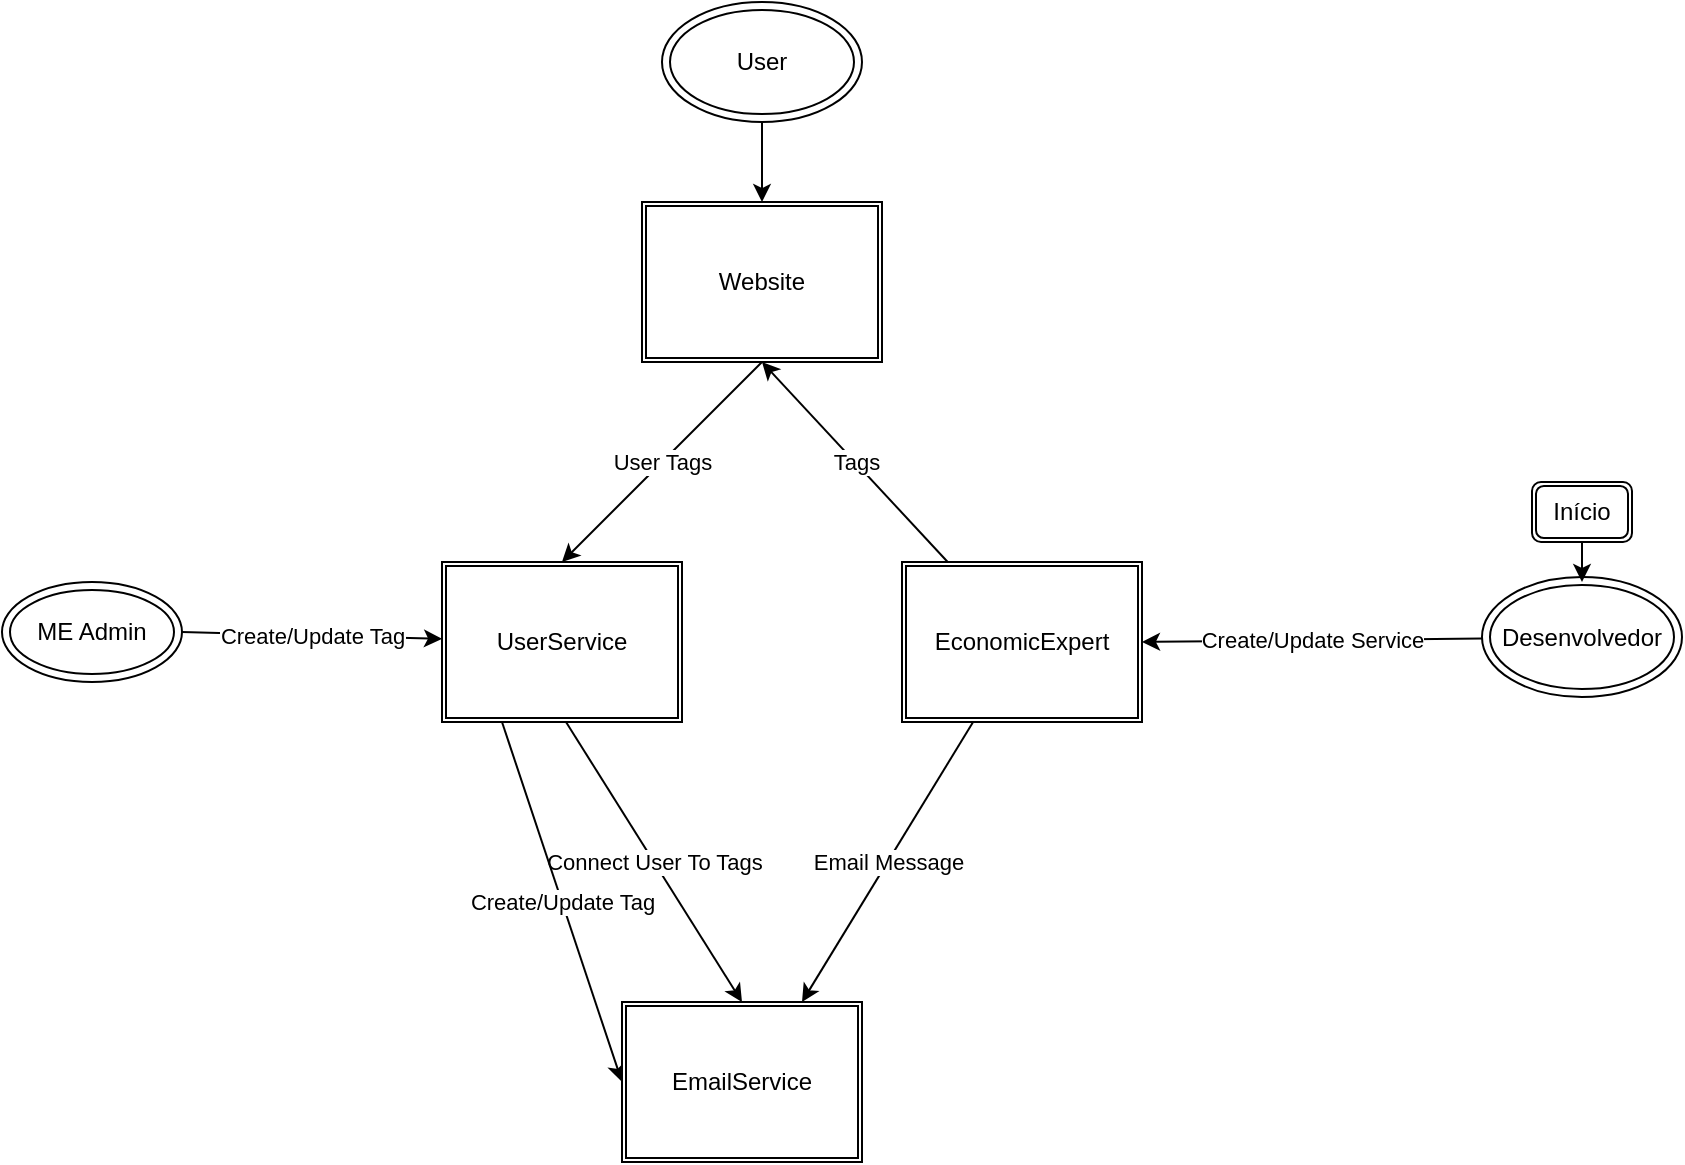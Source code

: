 <mxfile>
    <diagram id="6vaw8-D2hc81Wm_3N8gk" name="Page-1">
        <mxGraphModel dx="1545" dy="622" grid="1" gridSize="10" guides="1" tooltips="1" connect="1" arrows="1" fold="1" page="1" pageScale="1" pageWidth="850" pageHeight="1100" math="0" shadow="0">
            <root>
                <mxCell id="0"/>
                <mxCell id="1" parent="0"/>
                <mxCell id="27" value="Create/Update Tag" style="edgeStyle=none;html=1;exitX=1;exitY=0.5;exitDx=0;exitDy=0;" edge="1" parent="1" source="2" target="3">
                    <mxGeometry relative="1" as="geometry"/>
                </mxCell>
                <mxCell id="2" value="ME Admin" style="ellipse;shape=doubleEllipse;whiteSpace=wrap;html=1;" vertex="1" parent="1">
                    <mxGeometry x="5" y="310" width="90" height="50" as="geometry"/>
                </mxCell>
                <mxCell id="22" value="Connect User To Tags" style="edgeStyle=none;html=1;exitX=0.75;exitY=1;exitDx=0;exitDy=0;entryX=0.5;entryY=0;entryDx=0;entryDy=0;" edge="1" parent="1" target="13">
                    <mxGeometry relative="1" as="geometry">
                        <mxPoint x="287" y="380" as="sourcePoint"/>
                        <mxPoint x="377" y="480" as="targetPoint"/>
                    </mxGeometry>
                </mxCell>
                <mxCell id="23" value="Create/Update Tag" style="edgeStyle=none;html=1;exitX=0.25;exitY=1;exitDx=0;exitDy=0;entryX=0;entryY=0.5;entryDx=0;entryDy=0;" edge="1" parent="1" source="3" target="13">
                    <mxGeometry relative="1" as="geometry">
                        <mxPoint x="315" y="520" as="targetPoint"/>
                    </mxGeometry>
                </mxCell>
                <mxCell id="3" value="UserService" style="shape=ext;double=1;rounded=0;whiteSpace=wrap;html=1;" vertex="1" parent="1">
                    <mxGeometry x="225" y="300" width="120" height="80" as="geometry"/>
                </mxCell>
                <mxCell id="20" value="User Tags" style="edgeStyle=none;html=1;entryX=0.5;entryY=0;entryDx=0;entryDy=0;exitX=0.5;exitY=1;exitDx=0;exitDy=0;" edge="1" parent="1" source="4" target="3">
                    <mxGeometry relative="1" as="geometry">
                        <mxPoint x="338.077" y="210" as="sourcePoint"/>
                    </mxGeometry>
                </mxCell>
                <mxCell id="4" value="Website" style="shape=ext;double=1;rounded=0;whiteSpace=wrap;html=1;" vertex="1" parent="1">
                    <mxGeometry x="325" y="120" width="120" height="80" as="geometry"/>
                </mxCell>
                <mxCell id="17" value="Tags" style="edgeStyle=none;html=1;entryX=0.5;entryY=1;entryDx=0;entryDy=0;" edge="1" parent="1" source="5" target="4">
                    <mxGeometry relative="1" as="geometry">
                        <mxPoint x="375" y="210" as="targetPoint"/>
                    </mxGeometry>
                </mxCell>
                <mxCell id="24" value="Email Message" style="edgeStyle=none;html=1;entryX=0.75;entryY=0;entryDx=0;entryDy=0;" edge="1" parent="1" source="5" target="13">
                    <mxGeometry relative="1" as="geometry">
                        <mxPoint x="405" y="480" as="targetPoint"/>
                    </mxGeometry>
                </mxCell>
                <mxCell id="5" value="EconomicExpert" style="shape=ext;double=1;rounded=0;whiteSpace=wrap;html=1;" vertex="1" parent="1">
                    <mxGeometry x="455" y="300" width="120" height="80" as="geometry"/>
                </mxCell>
                <mxCell id="8" value="Create/Update Service" style="edgeStyle=none;html=1;entryX=1;entryY=0.5;entryDx=0;entryDy=0;" edge="1" parent="1" target="5">
                    <mxGeometry relative="1" as="geometry">
                        <mxPoint x="745.081" y="338.298" as="sourcePoint"/>
                        <mxPoint x="707" y="336.975" as="targetPoint"/>
                    </mxGeometry>
                </mxCell>
                <mxCell id="6" value="Desenvolvedor" style="ellipse;shape=doubleEllipse;whiteSpace=wrap;html=1;" vertex="1" parent="1">
                    <mxGeometry x="745" y="307.5" width="100" height="60" as="geometry"/>
                </mxCell>
                <mxCell id="11" style="edgeStyle=none;html=1;" edge="1" parent="1">
                    <mxGeometry relative="1" as="geometry">
                        <mxPoint x="795" y="290" as="sourcePoint"/>
                        <mxPoint x="795" y="310" as="targetPoint"/>
                    </mxGeometry>
                </mxCell>
                <mxCell id="10" value="Início" style="shape=ext;double=1;rounded=1;whiteSpace=wrap;html=1;" vertex="1" parent="1">
                    <mxGeometry x="770" y="260" width="50" height="30" as="geometry"/>
                </mxCell>
                <mxCell id="13" value="EmailService" style="shape=ext;double=1;rounded=0;whiteSpace=wrap;html=1;" vertex="1" parent="1">
                    <mxGeometry x="315" y="520" width="120" height="80" as="geometry"/>
                </mxCell>
                <mxCell id="31" style="edgeStyle=none;html=1;entryX=0.5;entryY=0;entryDx=0;entryDy=0;" edge="1" parent="1" source="29" target="4">
                    <mxGeometry relative="1" as="geometry"/>
                </mxCell>
                <mxCell id="29" value="User" style="ellipse;shape=doubleEllipse;whiteSpace=wrap;html=1;" vertex="1" parent="1">
                    <mxGeometry x="335" y="20" width="100" height="60" as="geometry"/>
                </mxCell>
            </root>
        </mxGraphModel>
    </diagram>
</mxfile>